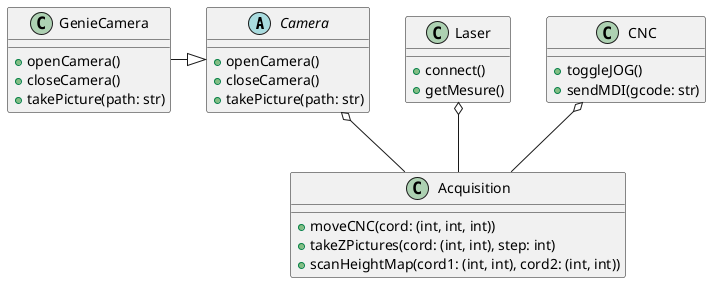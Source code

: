 @startuml
abstract Camera {
    + openCamera()
    + closeCamera()
    + takePicture(path: str)
}

class GenieCamera {
    + openCamera()
    + closeCamera()
    + takePicture(path: str)
}

class Laser {
    + connect()
    + getMesure()
}

class CNC {
    + toggleJOG()
    + sendMDI(gcode: str)
}

class Acquisition {
    + moveCNC(cord: (int, int, int))
    + takeZPictures(cord: (int, int), step: int)
    + scanHeightMap(cord1: (int, int), cord2: (int, int))
}

GenieCamera -|> Camera
Camera o-- Acquisition
Laser o-- Acquisition
CNC o-- Acquisition
@enduml